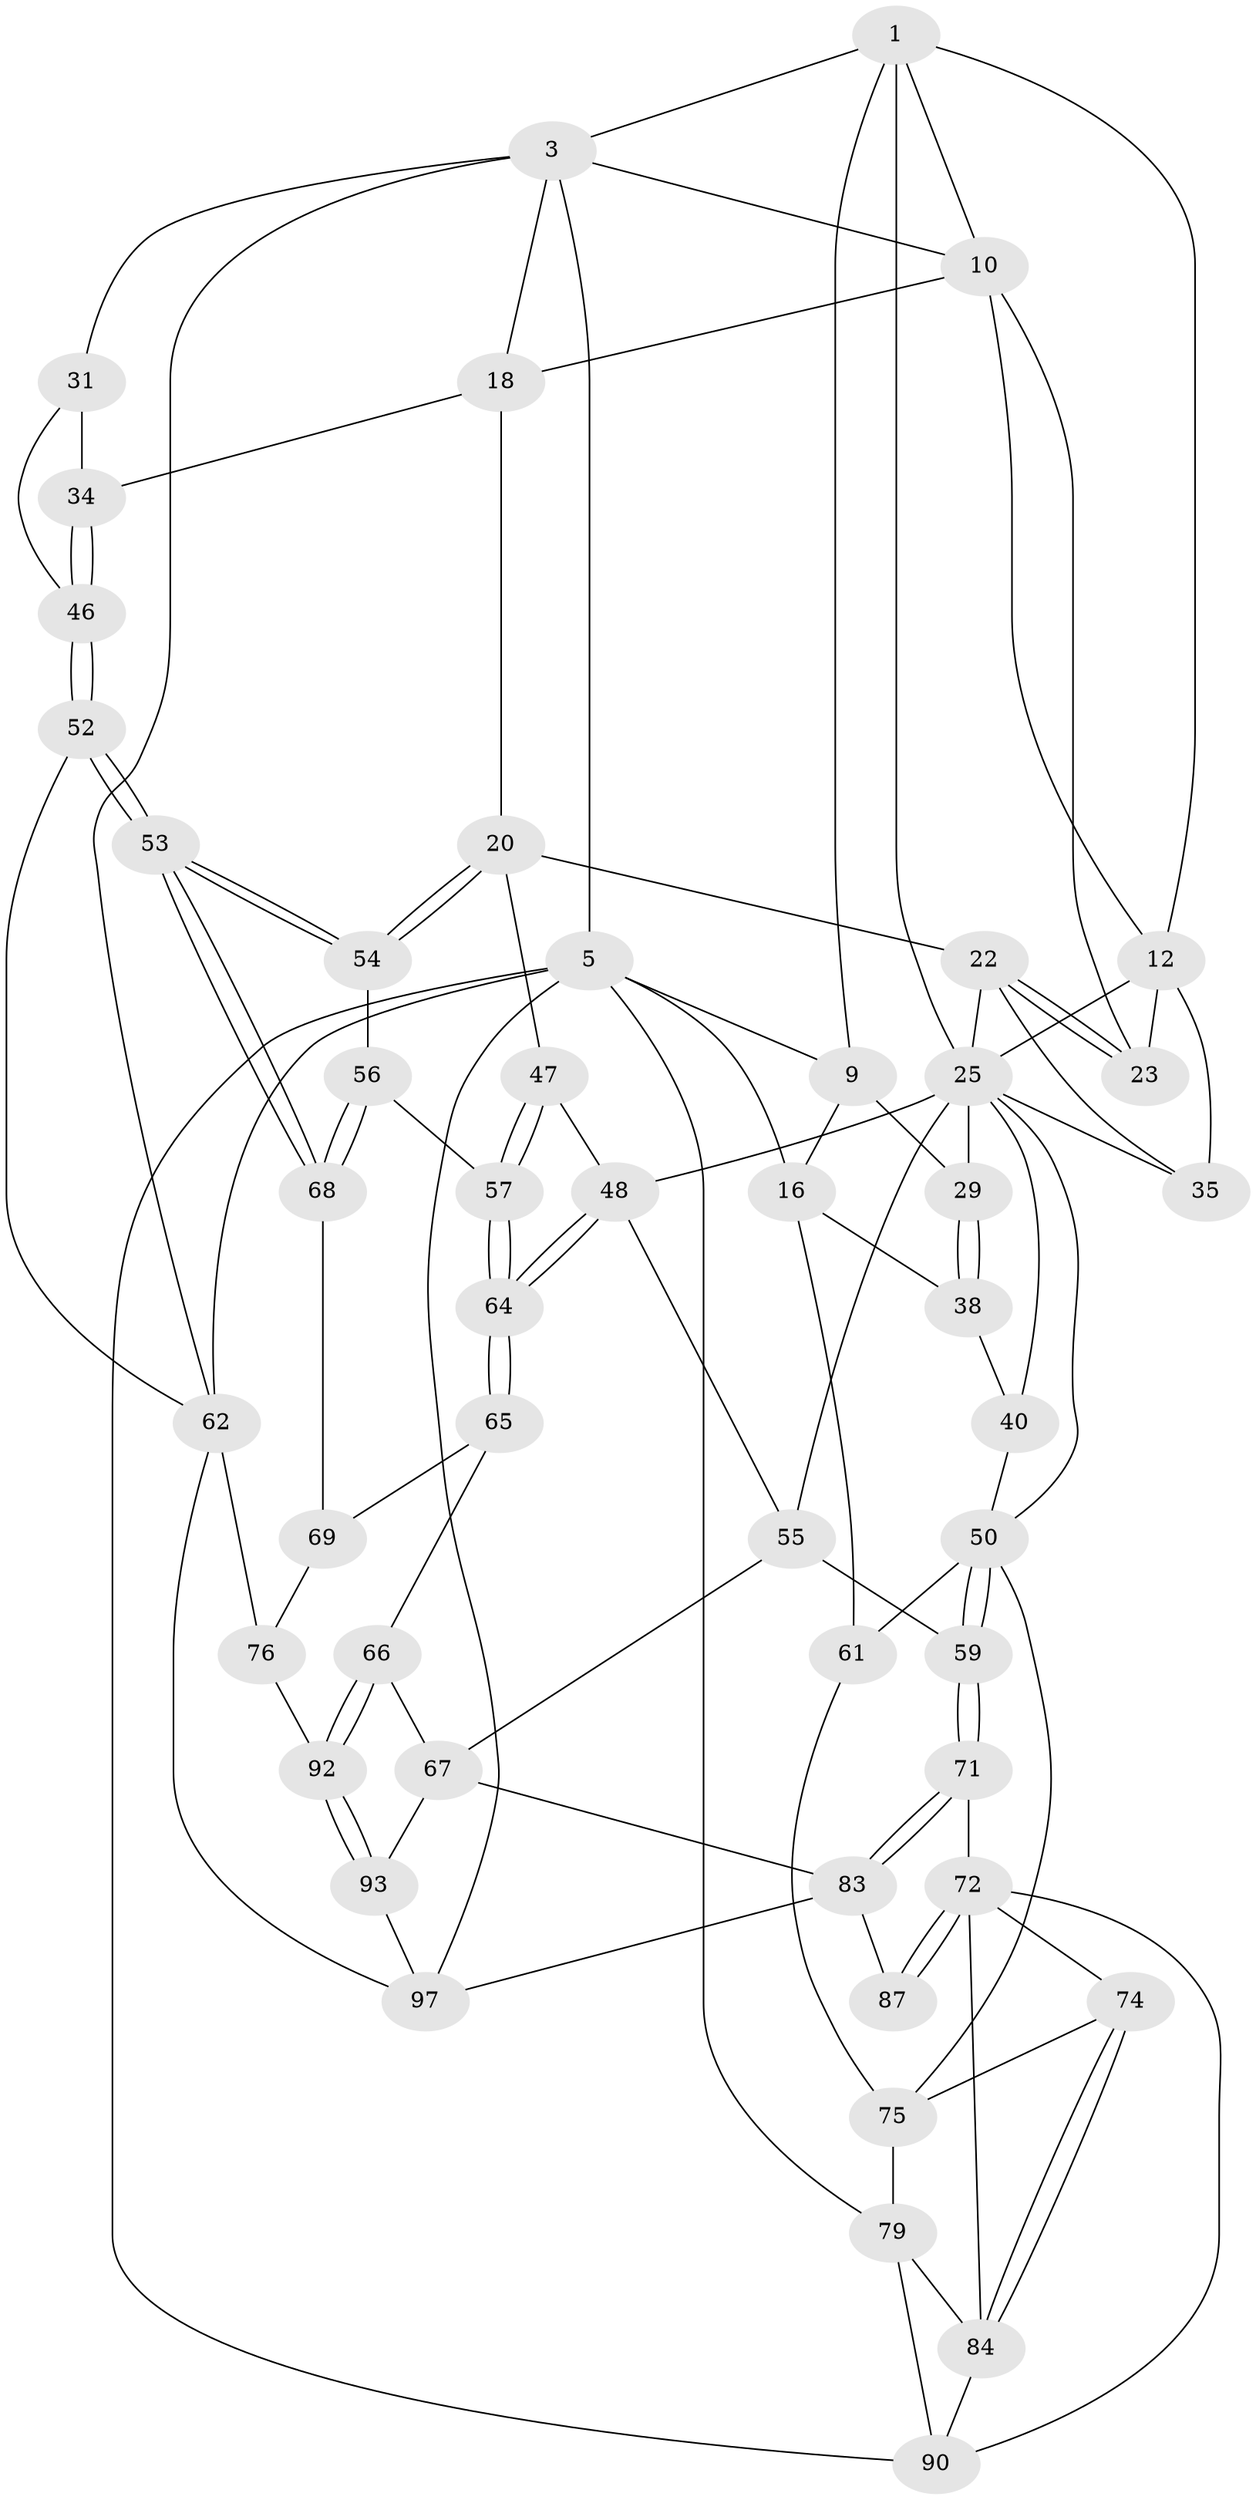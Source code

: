 // original degree distribution, {3: 0.03, 4: 0.22, 6: 0.22, 5: 0.53}
// Generated by graph-tools (version 1.1) at 2025/21/03/04/25 18:21:11]
// undirected, 50 vertices, 114 edges
graph export_dot {
graph [start="1"]
  node [color=gray90,style=filled];
  1 [pos="+0.4916506107821366+0",super="+2+7"];
  3 [pos="+1+0",super="+4+14"];
  5 [pos="+0+0",super="+6+81"];
  9 [pos="+0.21145352902832779+0.07798139881039486",super="+15"];
  10 [pos="+0.7210243999718673+0.04524898684511591",super="+13+11"];
  12 [pos="+0.48800805457535845+0.06830070403412898",super="+24"];
  16 [pos="+0+0.21365931815545805",super="+17"];
  18 [pos="+0.8569345779771212+0.17886918094619436",super="+19+33"];
  20 [pos="+0.8071547085091513+0.30935421437451044",super="+21"];
  22 [pos="+0.7199060212421281+0.2912105390386094",super="+37"];
  23 [pos="+0.6711881098404132+0.15903374000524909"];
  25 [pos="+0.41914056661798665+0.23724654817716312",super="+36+26"];
  29 [pos="+0.22285626848040496+0.21291709759169686"];
  31 [pos="+0.9918250447460965+0.20475404283552845",super="+32"];
  34 [pos="+0.8882362305364102+0.2949631160965435"];
  35 [pos="+0.5518383600123633+0.27439666287292763"];
  38 [pos="+0.05662696307845436+0.3086803165041521"];
  40 [pos="+0.27328645053967104+0.3202600557146236",super="+44"];
  46 [pos="+1+0.323367904612199"];
  47 [pos="+0.6573275289373777+0.4785763892651918"];
  48 [pos="+0.6223543349489152+0.49238784468723673",super="+49"];
  50 [pos="+0.2872666581380095+0.5241087368078261",super="+51"];
  52 [pos="+1+0.5395703377717329"];
  53 [pos="+1+0.5393679863723801"];
  54 [pos="+0.8499522872795453+0.38685118420179077"];
  55 [pos="+0.5194723160644913+0.5552734249726695",super="+58"];
  56 [pos="+0.7863432275956752+0.5474281828050831"];
  57 [pos="+0.7709133517025237+0.5510453514714962"];
  59 [pos="+0.38500493857688245+0.6338631794916683"];
  61 [pos="+0+0.5634784696593894"];
  62 [pos="+1+1",super="+63+100"];
  64 [pos="+0.7024434697995579+0.717806901834266"];
  65 [pos="+0.6995241653374371+0.7396743736352477"];
  66 [pos="+0.6090012519779496+0.7486961686758796"];
  67 [pos="+0.49931357457275843+0.681119656390218",super="+82"];
  68 [pos="+0.9246239602621492+0.6032956051171852"];
  69 [pos="+0.9071973673380084+0.6331158069539274",super="+70"];
  71 [pos="+0.27456928813694886+0.7603955405870285"];
  72 [pos="+0.26732033062241517+0.760904743573983",super="+73"];
  74 [pos="+0.15282384011417+0.719277491887015"];
  75 [pos="+0.1440678933362723+0.6844047721611274",super="+78"];
  76 [pos="+0.9180974780853319+0.8687247089688904",super="+96+77"];
  79 [pos="+0+0.7620086412731698",super="+80"];
  83 [pos="+0.3661683446092761+0.8841468734533615",super="+89"];
  84 [pos="+0.015612069823099668+0.7925099090620277",super="+85"];
  87 [pos="+0.1984650109079546+0.9073235515644705"];
  90 [pos="+0.08300846661058142+0.917315159097215",super="+91"];
  92 [pos="+0.5416296400667996+0.9444331219726274",super="+95"];
  93 [pos="+0.46724691552103115+1"];
  97 [pos="+0.2446294314837747+1",super="+99"];
  1 -- 10;
  1 -- 3;
  1 -- 12;
  1 -- 9;
  1 -- 25;
  3 -- 5;
  3 -- 62;
  3 -- 31;
  3 -- 10;
  3 -- 18;
  5 -- 9;
  5 -- 97;
  5 -- 90;
  5 -- 62;
  5 -- 16;
  5 -- 79;
  9 -- 16;
  9 -- 29;
  10 -- 18;
  10 -- 12;
  10 -- 23;
  12 -- 25;
  12 -- 35;
  12 -- 23;
  16 -- 38;
  16 -- 61;
  18 -- 34;
  18 -- 20;
  20 -- 54;
  20 -- 54;
  20 -- 22;
  20 -- 47;
  22 -- 23;
  22 -- 23;
  22 -- 25;
  22 -- 35;
  25 -- 35;
  25 -- 55;
  25 -- 48;
  25 -- 50;
  25 -- 40 [weight=2];
  25 -- 29;
  29 -- 38;
  29 -- 38;
  31 -- 34;
  31 -- 46;
  34 -- 46;
  34 -- 46;
  38 -- 40;
  40 -- 50;
  46 -- 52;
  46 -- 52;
  47 -- 48;
  47 -- 57;
  47 -- 57;
  48 -- 64;
  48 -- 64;
  48 -- 55;
  50 -- 59;
  50 -- 59;
  50 -- 75;
  50 -- 61;
  52 -- 53;
  52 -- 53;
  52 -- 62;
  53 -- 54;
  53 -- 54;
  53 -- 68;
  53 -- 68;
  54 -- 56;
  55 -- 59;
  55 -- 67;
  56 -- 57;
  56 -- 68;
  56 -- 68;
  57 -- 64;
  57 -- 64;
  59 -- 71;
  59 -- 71;
  61 -- 75;
  62 -- 76 [weight=2];
  62 -- 97;
  64 -- 65;
  64 -- 65;
  65 -- 66;
  65 -- 69;
  66 -- 67;
  66 -- 92;
  66 -- 92;
  67 -- 83;
  67 -- 93;
  68 -- 69;
  69 -- 76 [weight=2];
  71 -- 72;
  71 -- 83;
  71 -- 83;
  72 -- 87 [weight=2];
  72 -- 87;
  72 -- 84;
  72 -- 90;
  72 -- 74;
  74 -- 75;
  74 -- 84;
  74 -- 84;
  75 -- 79;
  76 -- 92 [weight=2];
  79 -- 84;
  79 -- 90;
  83 -- 97;
  83 -- 87;
  84 -- 90;
  92 -- 93;
  92 -- 93;
  93 -- 97;
}
